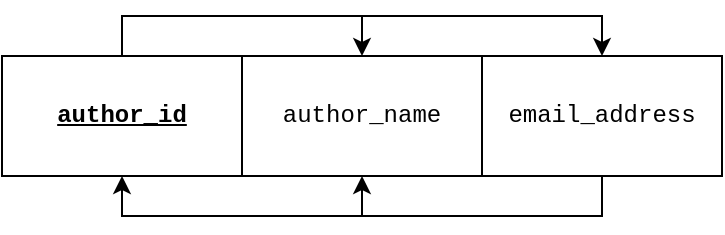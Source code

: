 <mxfile version="21.2.9">
  <diagram name="Page-1" id="MqEHJxqcGR0iH7Ui8UXM">
    <mxGraphModel dx="840" dy="-638" grid="1" gridSize="10" guides="1" tooltips="1" connect="1" arrows="1" fold="1" page="1" pageScale="1" pageWidth="850" pageHeight="1100" math="0" shadow="0">
      <root>
        <mxCell id="0" />
        <mxCell id="1" parent="0" />
        <mxCell id="JPP7-0GU8lm2cm0_T6wu-71" style="edgeStyle=orthogonalEdgeStyle;rounded=0;orthogonalLoop=1;jettySize=auto;html=1;exitX=0.5;exitY=0;exitDx=0;exitDy=0;entryX=0.5;entryY=0;entryDx=0;entryDy=0;" edge="1" parent="1" source="JPP7-0GU8lm2cm0_T6wu-68" target="JPP7-0GU8lm2cm0_T6wu-69">
          <mxGeometry relative="1" as="geometry" />
        </mxCell>
        <mxCell id="JPP7-0GU8lm2cm0_T6wu-72" style="edgeStyle=orthogonalEdgeStyle;rounded=0;orthogonalLoop=1;jettySize=auto;html=1;exitX=0.5;exitY=0;exitDx=0;exitDy=0;entryX=0.5;entryY=0;entryDx=0;entryDy=0;" edge="1" parent="1" source="JPP7-0GU8lm2cm0_T6wu-68" target="JPP7-0GU8lm2cm0_T6wu-70">
          <mxGeometry relative="1" as="geometry" />
        </mxCell>
        <mxCell id="JPP7-0GU8lm2cm0_T6wu-68" value="author_id" style="rounded=0;whiteSpace=wrap;html=1;fontStyle=5;fontFamily=Courier New;labelBackgroundColor=none;" vertex="1" parent="1">
          <mxGeometry x="60" y="1170" width="120" height="60" as="geometry" />
        </mxCell>
        <mxCell id="JPP7-0GU8lm2cm0_T6wu-69" value="author_name" style="rounded=0;whiteSpace=wrap;html=1;fontFamily=Courier New;labelBackgroundColor=none;" vertex="1" parent="1">
          <mxGeometry x="180" y="1170" width="120" height="60" as="geometry" />
        </mxCell>
        <mxCell id="JPP7-0GU8lm2cm0_T6wu-73" style="edgeStyle=orthogonalEdgeStyle;rounded=0;orthogonalLoop=1;jettySize=auto;html=1;exitX=0.5;exitY=1;exitDx=0;exitDy=0;entryX=0.5;entryY=1;entryDx=0;entryDy=0;" edge="1" parent="1" source="JPP7-0GU8lm2cm0_T6wu-70" target="JPP7-0GU8lm2cm0_T6wu-68">
          <mxGeometry relative="1" as="geometry" />
        </mxCell>
        <mxCell id="JPP7-0GU8lm2cm0_T6wu-74" style="edgeStyle=orthogonalEdgeStyle;rounded=0;orthogonalLoop=1;jettySize=auto;html=1;exitX=0.5;exitY=1;exitDx=0;exitDy=0;entryX=0.5;entryY=1;entryDx=0;entryDy=0;" edge="1" parent="1" source="JPP7-0GU8lm2cm0_T6wu-70" target="JPP7-0GU8lm2cm0_T6wu-69">
          <mxGeometry relative="1" as="geometry" />
        </mxCell>
        <mxCell id="JPP7-0GU8lm2cm0_T6wu-70" value="email_address" style="rounded=0;whiteSpace=wrap;html=1;fontFamily=Courier New;labelBackgroundColor=none;" vertex="1" parent="1">
          <mxGeometry x="300" y="1170" width="120" height="60" as="geometry" />
        </mxCell>
      </root>
    </mxGraphModel>
  </diagram>
</mxfile>
